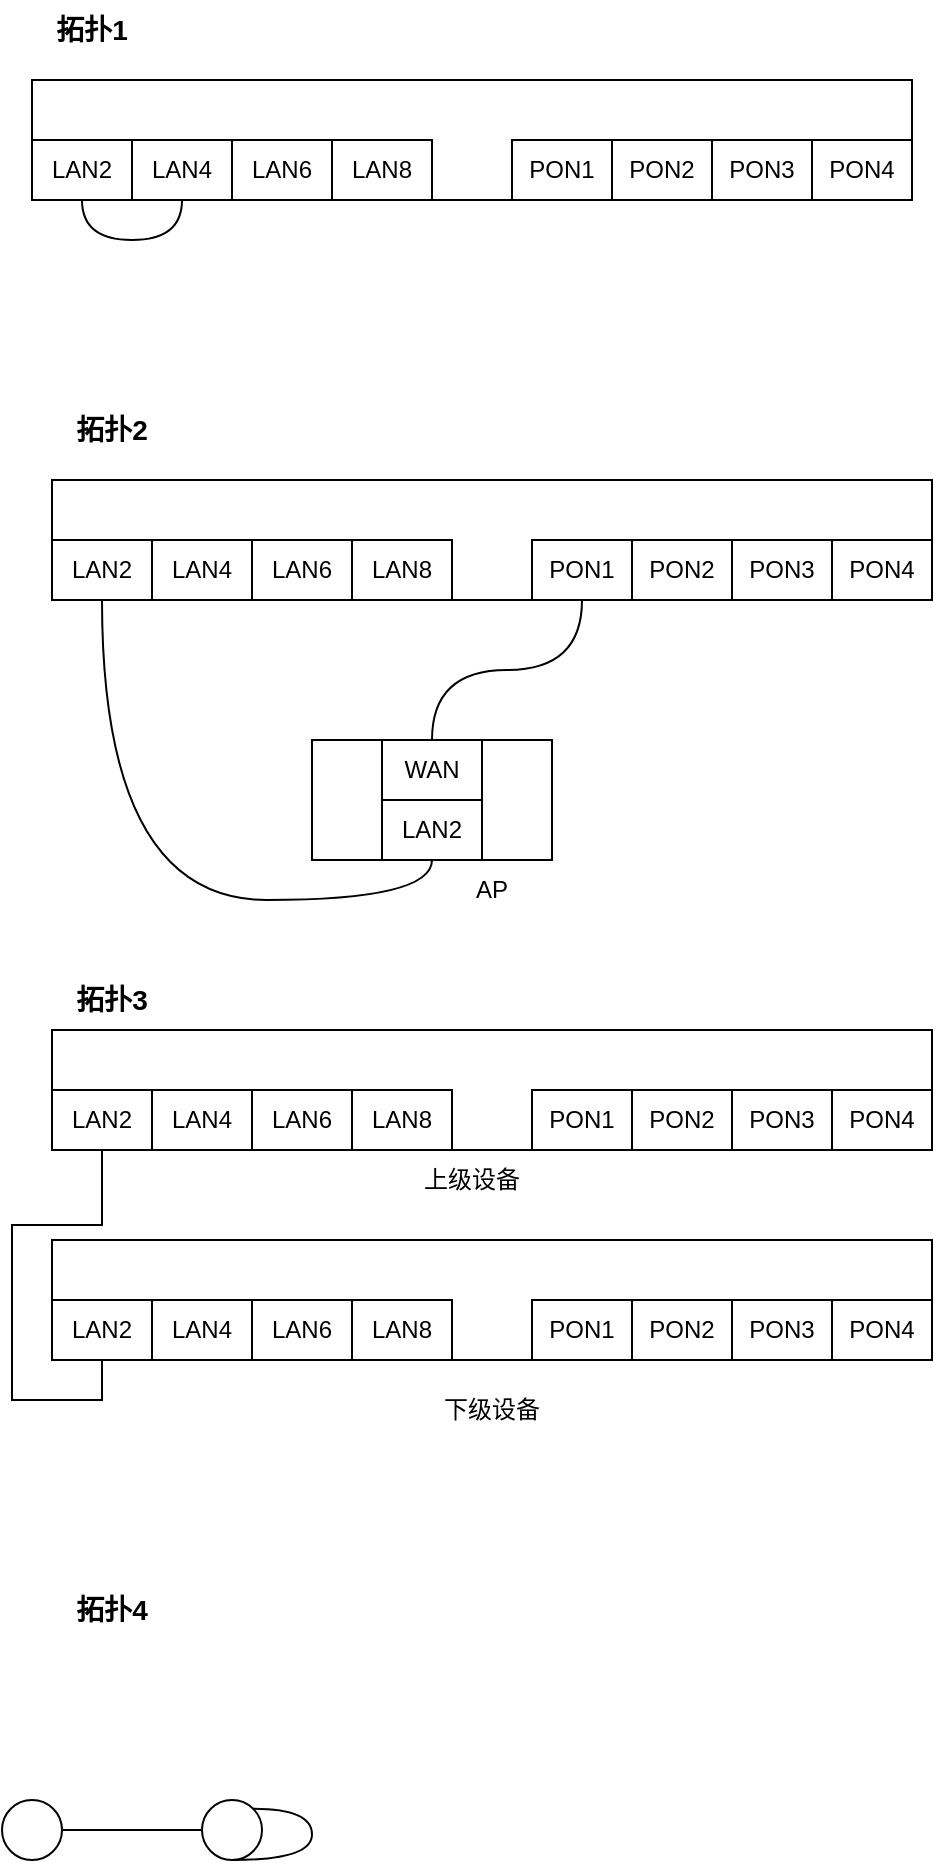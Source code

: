 <mxfile version="26.2.13">
  <diagram name="第 1 页" id="Ij3hYy0A9Onxn7mse7Ey">
    <mxGraphModel dx="1038" dy="618" grid="1" gridSize="10" guides="1" tooltips="1" connect="1" arrows="1" fold="1" page="1" pageScale="1" pageWidth="827" pageHeight="1169" math="0" shadow="0">
      <root>
        <mxCell id="0" />
        <mxCell id="1" parent="0" />
        <mxCell id="GwQLMRFdxqnJ7ulJmC02-1" value="" style="rounded=0;whiteSpace=wrap;html=1;" parent="1" vertex="1">
          <mxGeometry x="70" y="80" width="440" height="60" as="geometry" />
        </mxCell>
        <mxCell id="GwQLMRFdxqnJ7ulJmC02-16" value="" style="group" parent="1" vertex="1" connectable="0">
          <mxGeometry x="310" y="110" width="200" height="30" as="geometry" />
        </mxCell>
        <mxCell id="GwQLMRFdxqnJ7ulJmC02-12" value="PON1" style="rounded=0;whiteSpace=wrap;html=1;" parent="GwQLMRFdxqnJ7ulJmC02-16" vertex="1">
          <mxGeometry width="50" height="30" as="geometry" />
        </mxCell>
        <mxCell id="GwQLMRFdxqnJ7ulJmC02-13" value="PON2" style="rounded=0;whiteSpace=wrap;html=1;" parent="GwQLMRFdxqnJ7ulJmC02-16" vertex="1">
          <mxGeometry x="50" width="50" height="30" as="geometry" />
        </mxCell>
        <mxCell id="GwQLMRFdxqnJ7ulJmC02-14" value="PON3" style="rounded=0;whiteSpace=wrap;html=1;" parent="GwQLMRFdxqnJ7ulJmC02-16" vertex="1">
          <mxGeometry x="100" width="50" height="30" as="geometry" />
        </mxCell>
        <mxCell id="GwQLMRFdxqnJ7ulJmC02-15" value="PON4" style="rounded=0;whiteSpace=wrap;html=1;" parent="GwQLMRFdxqnJ7ulJmC02-16" vertex="1">
          <mxGeometry x="150" width="50" height="30" as="geometry" />
        </mxCell>
        <mxCell id="GwQLMRFdxqnJ7ulJmC02-22" value="" style="group" parent="1" vertex="1" connectable="0">
          <mxGeometry x="70" y="110" width="200" height="30" as="geometry" />
        </mxCell>
        <mxCell id="GwQLMRFdxqnJ7ulJmC02-20" style="edgeStyle=orthogonalEdgeStyle;rounded=0;orthogonalLoop=1;jettySize=auto;html=1;exitX=0.5;exitY=1;exitDx=0;exitDy=0;entryX=0.5;entryY=1;entryDx=0;entryDy=0;endArrow=none;startFill=0;curved=1;" parent="GwQLMRFdxqnJ7ulJmC02-22" source="GwQLMRFdxqnJ7ulJmC02-2" target="GwQLMRFdxqnJ7ulJmC02-3" edge="1">
          <mxGeometry relative="1" as="geometry" />
        </mxCell>
        <mxCell id="GwQLMRFdxqnJ7ulJmC02-2" value="LAN2" style="rounded=0;whiteSpace=wrap;html=1;" parent="GwQLMRFdxqnJ7ulJmC02-22" vertex="1">
          <mxGeometry width="50" height="30" as="geometry" />
        </mxCell>
        <mxCell id="GwQLMRFdxqnJ7ulJmC02-3" value="LAN4" style="rounded=0;whiteSpace=wrap;html=1;" parent="GwQLMRFdxqnJ7ulJmC02-22" vertex="1">
          <mxGeometry x="50" width="50" height="30" as="geometry" />
        </mxCell>
        <mxCell id="GwQLMRFdxqnJ7ulJmC02-6" value="LAN6" style="rounded=0;whiteSpace=wrap;html=1;" parent="GwQLMRFdxqnJ7ulJmC02-22" vertex="1">
          <mxGeometry x="100" width="50" height="30" as="geometry" />
        </mxCell>
        <mxCell id="GwQLMRFdxqnJ7ulJmC02-7" value="LAN8" style="rounded=0;whiteSpace=wrap;html=1;" parent="GwQLMRFdxqnJ7ulJmC02-22" vertex="1">
          <mxGeometry x="150" width="50" height="30" as="geometry" />
        </mxCell>
        <mxCell id="GwQLMRFdxqnJ7ulJmC02-23" value="拓扑1" style="text;html=1;align=center;verticalAlign=middle;whiteSpace=wrap;rounded=0;fontSize=14;fontStyle=1" parent="1" vertex="1">
          <mxGeometry x="70" y="40" width="60" height="30" as="geometry" />
        </mxCell>
        <mxCell id="GwQLMRFdxqnJ7ulJmC02-24" value="拓扑2" style="text;html=1;align=center;verticalAlign=middle;whiteSpace=wrap;rounded=0;fontSize=14;fontStyle=1" parent="1" vertex="1">
          <mxGeometry x="80" y="240" width="60" height="30" as="geometry" />
        </mxCell>
        <mxCell id="GwQLMRFdxqnJ7ulJmC02-25" value="" style="rounded=0;whiteSpace=wrap;html=1;" parent="1" vertex="1">
          <mxGeometry x="80" y="280" width="440" height="60" as="geometry" />
        </mxCell>
        <mxCell id="GwQLMRFdxqnJ7ulJmC02-26" value="" style="group" parent="1" vertex="1" connectable="0">
          <mxGeometry x="320" y="310" width="200" height="30" as="geometry" />
        </mxCell>
        <mxCell id="GwQLMRFdxqnJ7ulJmC02-27" value="PON1" style="rounded=0;whiteSpace=wrap;html=1;" parent="GwQLMRFdxqnJ7ulJmC02-26" vertex="1">
          <mxGeometry width="50" height="30" as="geometry" />
        </mxCell>
        <mxCell id="GwQLMRFdxqnJ7ulJmC02-28" value="PON2" style="rounded=0;whiteSpace=wrap;html=1;" parent="GwQLMRFdxqnJ7ulJmC02-26" vertex="1">
          <mxGeometry x="50" width="50" height="30" as="geometry" />
        </mxCell>
        <mxCell id="GwQLMRFdxqnJ7ulJmC02-29" value="PON3" style="rounded=0;whiteSpace=wrap;html=1;" parent="GwQLMRFdxqnJ7ulJmC02-26" vertex="1">
          <mxGeometry x="100" width="50" height="30" as="geometry" />
        </mxCell>
        <mxCell id="GwQLMRFdxqnJ7ulJmC02-30" value="PON4" style="rounded=0;whiteSpace=wrap;html=1;" parent="GwQLMRFdxqnJ7ulJmC02-26" vertex="1">
          <mxGeometry x="150" width="50" height="30" as="geometry" />
        </mxCell>
        <mxCell id="GwQLMRFdxqnJ7ulJmC02-31" value="" style="group" parent="1" vertex="1" connectable="0">
          <mxGeometry x="80" y="310" width="200" height="30" as="geometry" />
        </mxCell>
        <mxCell id="GwQLMRFdxqnJ7ulJmC02-33" value="LAN2" style="rounded=0;whiteSpace=wrap;html=1;" parent="GwQLMRFdxqnJ7ulJmC02-31" vertex="1">
          <mxGeometry width="50" height="30" as="geometry" />
        </mxCell>
        <mxCell id="GwQLMRFdxqnJ7ulJmC02-34" value="LAN4" style="rounded=0;whiteSpace=wrap;html=1;" parent="GwQLMRFdxqnJ7ulJmC02-31" vertex="1">
          <mxGeometry x="50" width="50" height="30" as="geometry" />
        </mxCell>
        <mxCell id="GwQLMRFdxqnJ7ulJmC02-35" value="LAN6" style="rounded=0;whiteSpace=wrap;html=1;" parent="GwQLMRFdxqnJ7ulJmC02-31" vertex="1">
          <mxGeometry x="100" width="50" height="30" as="geometry" />
        </mxCell>
        <mxCell id="GwQLMRFdxqnJ7ulJmC02-36" value="LAN8" style="rounded=0;whiteSpace=wrap;html=1;" parent="GwQLMRFdxqnJ7ulJmC02-31" vertex="1">
          <mxGeometry x="150" width="50" height="30" as="geometry" />
        </mxCell>
        <mxCell id="GwQLMRFdxqnJ7ulJmC02-37" value="" style="rounded=0;whiteSpace=wrap;html=1;" parent="1" vertex="1">
          <mxGeometry x="210" y="410" width="120" height="60" as="geometry" />
        </mxCell>
        <mxCell id="GwQLMRFdxqnJ7ulJmC02-46" style="edgeStyle=orthogonalEdgeStyle;rounded=0;orthogonalLoop=1;jettySize=auto;html=1;exitX=0.5;exitY=0;exitDx=0;exitDy=0;entryX=0.5;entryY=1;entryDx=0;entryDy=0;endArrow=none;startFill=0;curved=1;" parent="1" source="GwQLMRFdxqnJ7ulJmC02-38" target="GwQLMRFdxqnJ7ulJmC02-27" edge="1">
          <mxGeometry relative="1" as="geometry" />
        </mxCell>
        <mxCell id="GwQLMRFdxqnJ7ulJmC02-38" value="WAN" style="rounded=0;whiteSpace=wrap;html=1;" parent="1" vertex="1">
          <mxGeometry x="245" y="410" width="50" height="30" as="geometry" />
        </mxCell>
        <mxCell id="GwQLMRFdxqnJ7ulJmC02-47" style="edgeStyle=orthogonalEdgeStyle;rounded=0;orthogonalLoop=1;jettySize=auto;html=1;exitX=0.5;exitY=1;exitDx=0;exitDy=0;entryX=0.5;entryY=1;entryDx=0;entryDy=0;endArrow=none;startFill=0;curved=1;" parent="1" source="GwQLMRFdxqnJ7ulJmC02-44" target="GwQLMRFdxqnJ7ulJmC02-33" edge="1">
          <mxGeometry relative="1" as="geometry" />
        </mxCell>
        <mxCell id="GwQLMRFdxqnJ7ulJmC02-44" value="LAN2" style="rounded=0;whiteSpace=wrap;html=1;" parent="1" vertex="1">
          <mxGeometry x="245" y="440" width="50" height="30" as="geometry" />
        </mxCell>
        <mxCell id="GwQLMRFdxqnJ7ulJmC02-45" value="AP" style="text;html=1;align=center;verticalAlign=middle;whiteSpace=wrap;rounded=0;" parent="1" vertex="1">
          <mxGeometry x="270" y="470" width="60" height="30" as="geometry" />
        </mxCell>
        <mxCell id="GwQLMRFdxqnJ7ulJmC02-49" value="" style="rounded=0;whiteSpace=wrap;html=1;" parent="1" vertex="1">
          <mxGeometry x="80" y="555" width="440" height="60" as="geometry" />
        </mxCell>
        <mxCell id="GwQLMRFdxqnJ7ulJmC02-50" value="" style="group" parent="1" vertex="1" connectable="0">
          <mxGeometry x="320" y="585" width="200" height="30" as="geometry" />
        </mxCell>
        <mxCell id="GwQLMRFdxqnJ7ulJmC02-51" value="PON1" style="rounded=0;whiteSpace=wrap;html=1;" parent="GwQLMRFdxqnJ7ulJmC02-50" vertex="1">
          <mxGeometry width="50" height="30" as="geometry" />
        </mxCell>
        <mxCell id="GwQLMRFdxqnJ7ulJmC02-52" value="PON2" style="rounded=0;whiteSpace=wrap;html=1;" parent="GwQLMRFdxqnJ7ulJmC02-50" vertex="1">
          <mxGeometry x="50" width="50" height="30" as="geometry" />
        </mxCell>
        <mxCell id="GwQLMRFdxqnJ7ulJmC02-53" value="PON3" style="rounded=0;whiteSpace=wrap;html=1;" parent="GwQLMRFdxqnJ7ulJmC02-50" vertex="1">
          <mxGeometry x="100" width="50" height="30" as="geometry" />
        </mxCell>
        <mxCell id="GwQLMRFdxqnJ7ulJmC02-54" value="PON4" style="rounded=0;whiteSpace=wrap;html=1;" parent="GwQLMRFdxqnJ7ulJmC02-50" vertex="1">
          <mxGeometry x="150" width="50" height="30" as="geometry" />
        </mxCell>
        <mxCell id="GwQLMRFdxqnJ7ulJmC02-55" value="" style="group" parent="1" vertex="1" connectable="0">
          <mxGeometry x="80" y="585" width="200" height="30" as="geometry" />
        </mxCell>
        <mxCell id="GwQLMRFdxqnJ7ulJmC02-57" value="LAN2" style="rounded=0;whiteSpace=wrap;html=1;" parent="GwQLMRFdxqnJ7ulJmC02-55" vertex="1">
          <mxGeometry width="50" height="30" as="geometry" />
        </mxCell>
        <mxCell id="GwQLMRFdxqnJ7ulJmC02-58" value="LAN4" style="rounded=0;whiteSpace=wrap;html=1;" parent="GwQLMRFdxqnJ7ulJmC02-55" vertex="1">
          <mxGeometry x="50" width="50" height="30" as="geometry" />
        </mxCell>
        <mxCell id="GwQLMRFdxqnJ7ulJmC02-59" value="LAN6" style="rounded=0;whiteSpace=wrap;html=1;" parent="GwQLMRFdxqnJ7ulJmC02-55" vertex="1">
          <mxGeometry x="100" width="50" height="30" as="geometry" />
        </mxCell>
        <mxCell id="GwQLMRFdxqnJ7ulJmC02-60" value="LAN8" style="rounded=0;whiteSpace=wrap;html=1;" parent="GwQLMRFdxqnJ7ulJmC02-55" vertex="1">
          <mxGeometry x="150" width="50" height="30" as="geometry" />
        </mxCell>
        <mxCell id="GwQLMRFdxqnJ7ulJmC02-61" value="拓扑3" style="text;html=1;align=center;verticalAlign=middle;whiteSpace=wrap;rounded=0;fontSize=14;fontStyle=1" parent="1" vertex="1">
          <mxGeometry x="80" y="525" width="60" height="30" as="geometry" />
        </mxCell>
        <mxCell id="GwQLMRFdxqnJ7ulJmC02-62" value="上级设备" style="text;html=1;align=center;verticalAlign=middle;whiteSpace=wrap;rounded=0;" parent="1" vertex="1">
          <mxGeometry x="260" y="615" width="60" height="30" as="geometry" />
        </mxCell>
        <mxCell id="GwQLMRFdxqnJ7ulJmC02-63" value="" style="rounded=0;whiteSpace=wrap;html=1;" parent="1" vertex="1">
          <mxGeometry x="80" y="660" width="440" height="60" as="geometry" />
        </mxCell>
        <mxCell id="GwQLMRFdxqnJ7ulJmC02-64" value="" style="group" parent="1" vertex="1" connectable="0">
          <mxGeometry x="320" y="690" width="200" height="30" as="geometry" />
        </mxCell>
        <mxCell id="GwQLMRFdxqnJ7ulJmC02-65" value="PON1" style="rounded=0;whiteSpace=wrap;html=1;" parent="GwQLMRFdxqnJ7ulJmC02-64" vertex="1">
          <mxGeometry width="50" height="30" as="geometry" />
        </mxCell>
        <mxCell id="GwQLMRFdxqnJ7ulJmC02-66" value="PON2" style="rounded=0;whiteSpace=wrap;html=1;" parent="GwQLMRFdxqnJ7ulJmC02-64" vertex="1">
          <mxGeometry x="50" width="50" height="30" as="geometry" />
        </mxCell>
        <mxCell id="GwQLMRFdxqnJ7ulJmC02-67" value="PON3" style="rounded=0;whiteSpace=wrap;html=1;" parent="GwQLMRFdxqnJ7ulJmC02-64" vertex="1">
          <mxGeometry x="100" width="50" height="30" as="geometry" />
        </mxCell>
        <mxCell id="GwQLMRFdxqnJ7ulJmC02-68" value="PON4" style="rounded=0;whiteSpace=wrap;html=1;" parent="GwQLMRFdxqnJ7ulJmC02-64" vertex="1">
          <mxGeometry x="150" width="50" height="30" as="geometry" />
        </mxCell>
        <mxCell id="GwQLMRFdxqnJ7ulJmC02-69" value="" style="group" parent="1" vertex="1" connectable="0">
          <mxGeometry x="80" y="690" width="200" height="30" as="geometry" />
        </mxCell>
        <mxCell id="GwQLMRFdxqnJ7ulJmC02-70" value="LAN2" style="rounded=0;whiteSpace=wrap;html=1;" parent="GwQLMRFdxqnJ7ulJmC02-69" vertex="1">
          <mxGeometry width="50" height="30" as="geometry" />
        </mxCell>
        <mxCell id="GwQLMRFdxqnJ7ulJmC02-71" value="LAN4" style="rounded=0;whiteSpace=wrap;html=1;" parent="GwQLMRFdxqnJ7ulJmC02-69" vertex="1">
          <mxGeometry x="50" width="50" height="30" as="geometry" />
        </mxCell>
        <mxCell id="GwQLMRFdxqnJ7ulJmC02-72" value="LAN6" style="rounded=0;whiteSpace=wrap;html=1;" parent="GwQLMRFdxqnJ7ulJmC02-69" vertex="1">
          <mxGeometry x="100" width="50" height="30" as="geometry" />
        </mxCell>
        <mxCell id="GwQLMRFdxqnJ7ulJmC02-73" value="LAN8" style="rounded=0;whiteSpace=wrap;html=1;" parent="GwQLMRFdxqnJ7ulJmC02-69" vertex="1">
          <mxGeometry x="150" width="50" height="30" as="geometry" />
        </mxCell>
        <mxCell id="GwQLMRFdxqnJ7ulJmC02-74" value="下级设备" style="text;html=1;align=center;verticalAlign=middle;whiteSpace=wrap;rounded=0;" parent="1" vertex="1">
          <mxGeometry x="270" y="730" width="60" height="30" as="geometry" />
        </mxCell>
        <mxCell id="GwQLMRFdxqnJ7ulJmC02-75" style="edgeStyle=orthogonalEdgeStyle;rounded=0;orthogonalLoop=1;jettySize=auto;html=1;exitX=0.5;exitY=1;exitDx=0;exitDy=0;entryX=0.5;entryY=1;entryDx=0;entryDy=0;endArrow=none;startFill=0;" parent="1" source="GwQLMRFdxqnJ7ulJmC02-57" target="GwQLMRFdxqnJ7ulJmC02-70" edge="1">
          <mxGeometry relative="1" as="geometry" />
        </mxCell>
        <mxCell id="-hA-w6Yoop_2Hy_WFXz5-1" value="拓扑4" style="text;html=1;align=center;verticalAlign=middle;whiteSpace=wrap;rounded=0;fontSize=14;fontStyle=1" vertex="1" parent="1">
          <mxGeometry x="80" y="830" width="60" height="30" as="geometry" />
        </mxCell>
        <mxCell id="-hA-w6Yoop_2Hy_WFXz5-4" style="edgeStyle=orthogonalEdgeStyle;rounded=0;orthogonalLoop=1;jettySize=auto;html=1;exitX=1;exitY=0.5;exitDx=0;exitDy=0;entryX=0;entryY=0.5;entryDx=0;entryDy=0;curved=1;endArrow=none;startFill=0;" edge="1" parent="1" source="-hA-w6Yoop_2Hy_WFXz5-2" target="-hA-w6Yoop_2Hy_WFXz5-3">
          <mxGeometry relative="1" as="geometry" />
        </mxCell>
        <mxCell id="-hA-w6Yoop_2Hy_WFXz5-2" value="" style="ellipse;whiteSpace=wrap;html=1;aspect=fixed;" vertex="1" parent="1">
          <mxGeometry x="55" y="940" width="30" height="30" as="geometry" />
        </mxCell>
        <mxCell id="-hA-w6Yoop_2Hy_WFXz5-3" value="" style="ellipse;whiteSpace=wrap;html=1;aspect=fixed;" vertex="1" parent="1">
          <mxGeometry x="155" y="940" width="30" height="30" as="geometry" />
        </mxCell>
        <mxCell id="-hA-w6Yoop_2Hy_WFXz5-5" style="edgeStyle=orthogonalEdgeStyle;rounded=0;orthogonalLoop=1;jettySize=auto;html=1;exitX=1;exitY=0;exitDx=0;exitDy=0;entryX=0.5;entryY=1;entryDx=0;entryDy=0;curved=1;endArrow=none;startFill=0;" edge="1" parent="1" source="-hA-w6Yoop_2Hy_WFXz5-3" target="-hA-w6Yoop_2Hy_WFXz5-3">
          <mxGeometry relative="1" as="geometry">
            <Array as="points">
              <mxPoint x="210" y="944" />
              <mxPoint x="210" y="970" />
            </Array>
          </mxGeometry>
        </mxCell>
      </root>
    </mxGraphModel>
  </diagram>
</mxfile>
